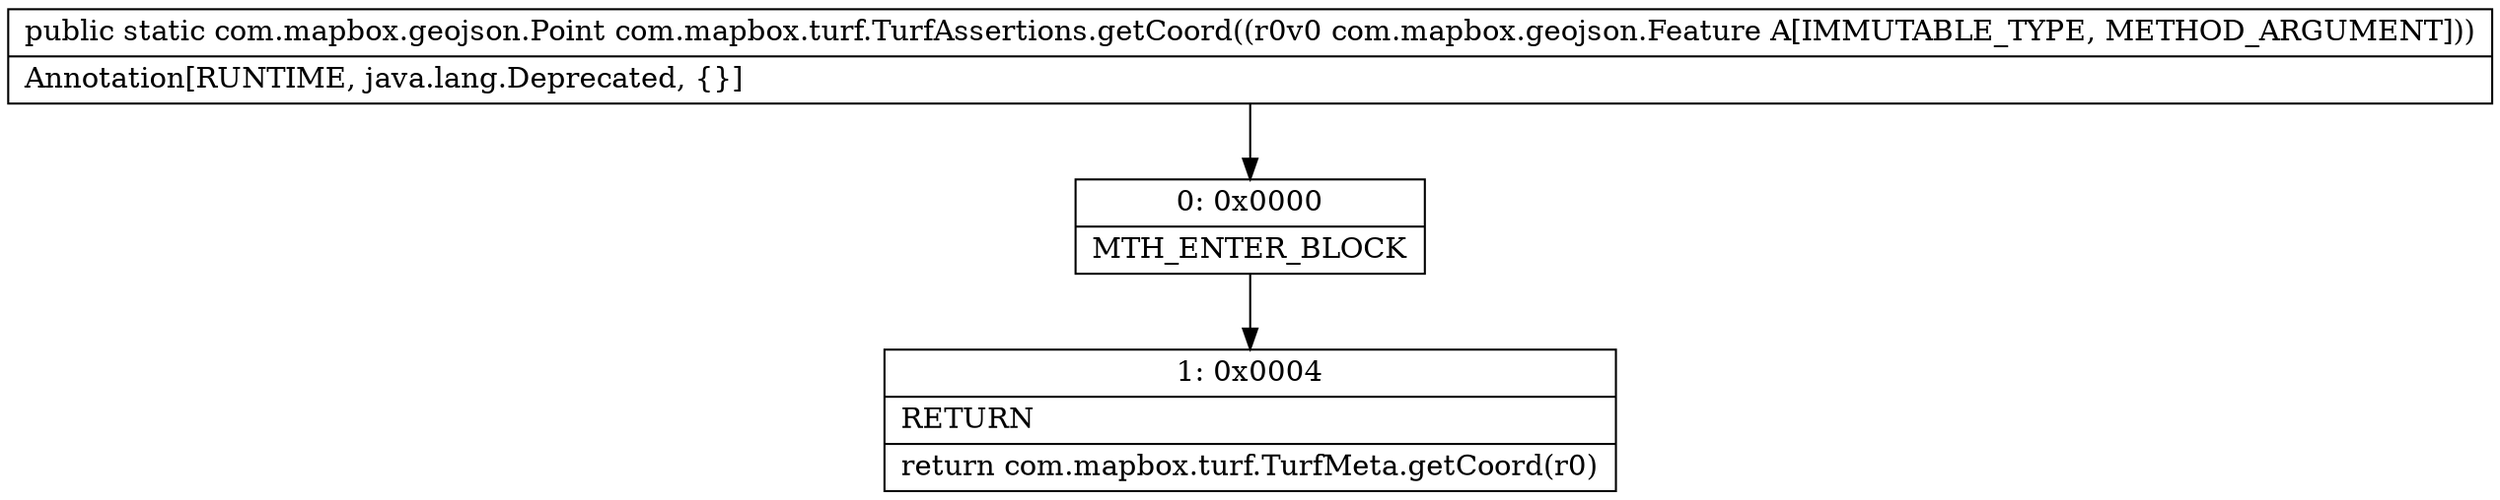 digraph "CFG forcom.mapbox.turf.TurfAssertions.getCoord(Lcom\/mapbox\/geojson\/Feature;)Lcom\/mapbox\/geojson\/Point;" {
Node_0 [shape=record,label="{0\:\ 0x0000|MTH_ENTER_BLOCK\l}"];
Node_1 [shape=record,label="{1\:\ 0x0004|RETURN\l|return com.mapbox.turf.TurfMeta.getCoord(r0)\l}"];
MethodNode[shape=record,label="{public static com.mapbox.geojson.Point com.mapbox.turf.TurfAssertions.getCoord((r0v0 com.mapbox.geojson.Feature A[IMMUTABLE_TYPE, METHOD_ARGUMENT]))  | Annotation[RUNTIME, java.lang.Deprecated, \{\}]\l}"];
MethodNode -> Node_0;
Node_0 -> Node_1;
}


